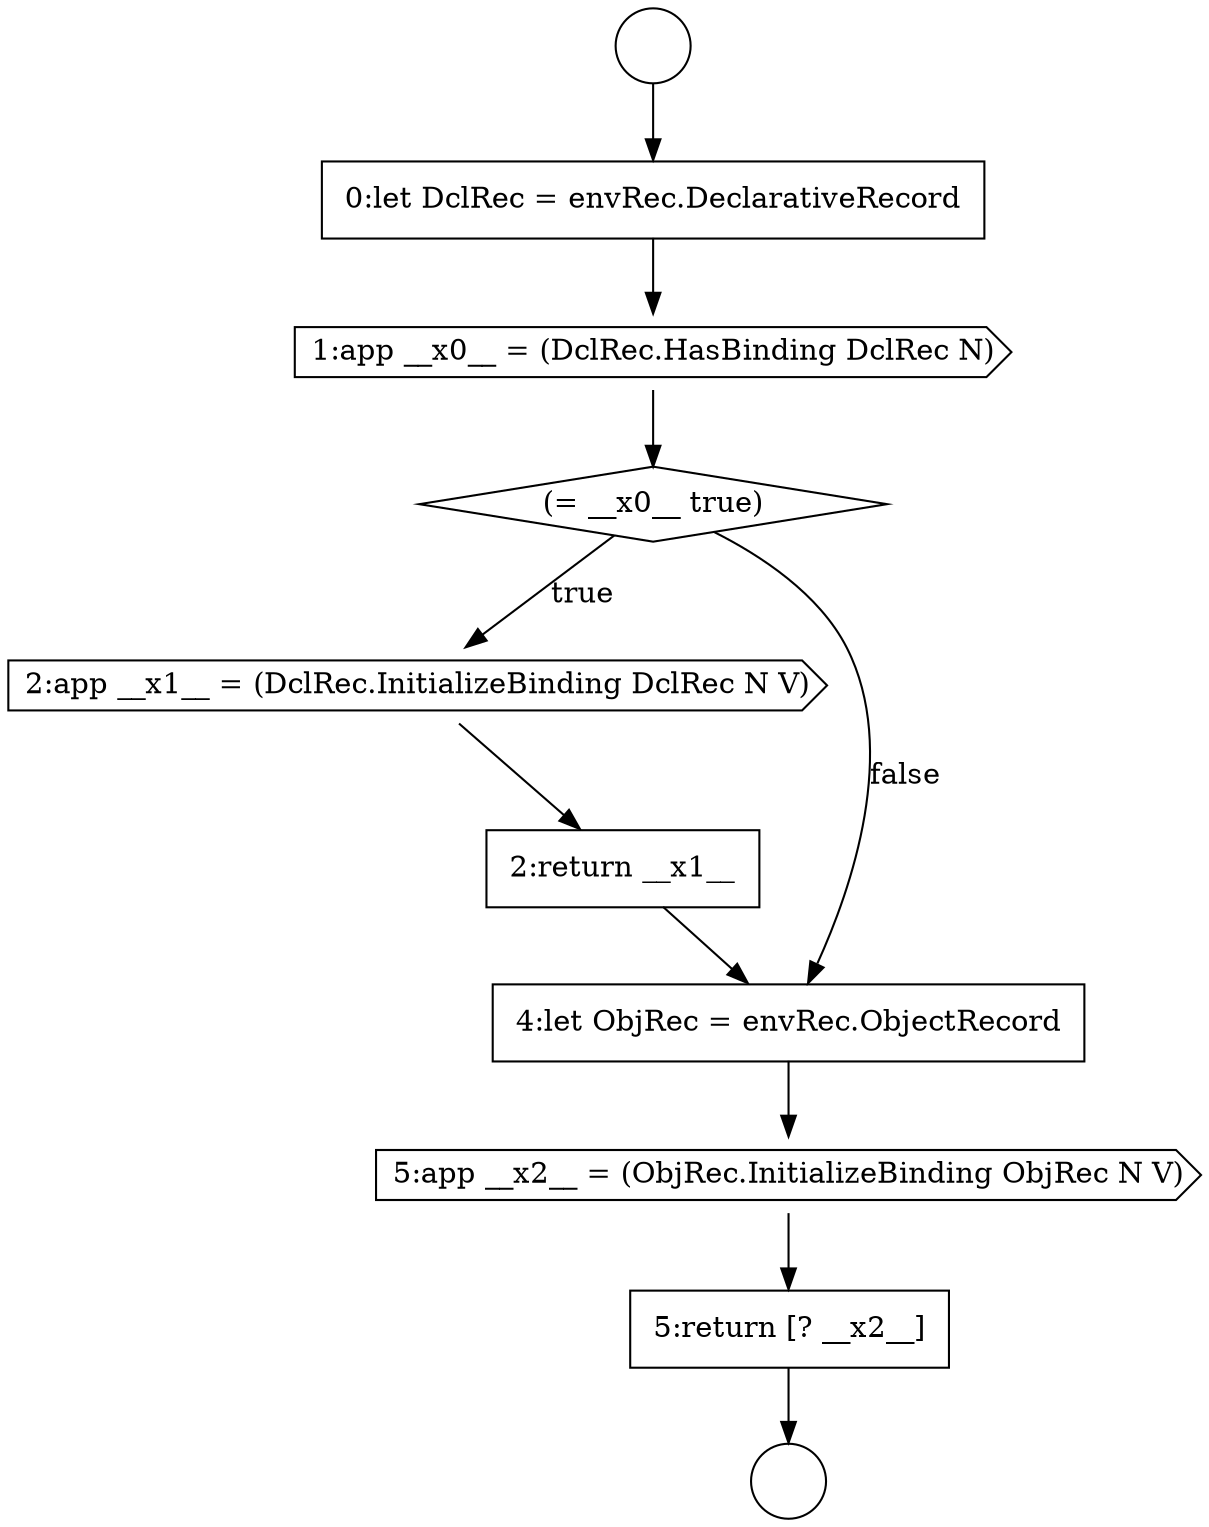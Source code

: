 digraph {
  node1686 [shape=cds, label=<<font color="black">2:app __x1__ = (DclRec.InitializeBinding DclRec N V)</font>> color="black" fillcolor="white" style=filled]
  node1682 [shape=circle label=" " color="black" fillcolor="white" style=filled]
  node1687 [shape=none, margin=0, label=<<font color="black">
    <table border="0" cellborder="1" cellspacing="0" cellpadding="10">
      <tr><td align="left">2:return __x1__</td></tr>
    </table>
  </font>> color="black" fillcolor="white" style=filled]
  node1683 [shape=none, margin=0, label=<<font color="black">
    <table border="0" cellborder="1" cellspacing="0" cellpadding="10">
      <tr><td align="left">0:let DclRec = envRec.DeclarativeRecord</td></tr>
    </table>
  </font>> color="black" fillcolor="white" style=filled]
  node1690 [shape=none, margin=0, label=<<font color="black">
    <table border="0" cellborder="1" cellspacing="0" cellpadding="10">
      <tr><td align="left">5:return [? __x2__]</td></tr>
    </table>
  </font>> color="black" fillcolor="white" style=filled]
  node1688 [shape=none, margin=0, label=<<font color="black">
    <table border="0" cellborder="1" cellspacing="0" cellpadding="10">
      <tr><td align="left">4:let ObjRec = envRec.ObjectRecord</td></tr>
    </table>
  </font>> color="black" fillcolor="white" style=filled]
  node1684 [shape=cds, label=<<font color="black">1:app __x0__ = (DclRec.HasBinding DclRec N)</font>> color="black" fillcolor="white" style=filled]
  node1685 [shape=diamond, label=<<font color="black">(= __x0__ true)</font>> color="black" fillcolor="white" style=filled]
  node1689 [shape=cds, label=<<font color="black">5:app __x2__ = (ObjRec.InitializeBinding ObjRec N V)</font>> color="black" fillcolor="white" style=filled]
  node1681 [shape=circle label=" " color="black" fillcolor="white" style=filled]
  node1685 -> node1686 [label=<<font color="black">true</font>> color="black"]
  node1685 -> node1688 [label=<<font color="black">false</font>> color="black"]
  node1681 -> node1683 [ color="black"]
  node1686 -> node1687 [ color="black"]
  node1683 -> node1684 [ color="black"]
  node1688 -> node1689 [ color="black"]
  node1684 -> node1685 [ color="black"]
  node1687 -> node1688 [ color="black"]
  node1690 -> node1682 [ color="black"]
  node1689 -> node1690 [ color="black"]
}
